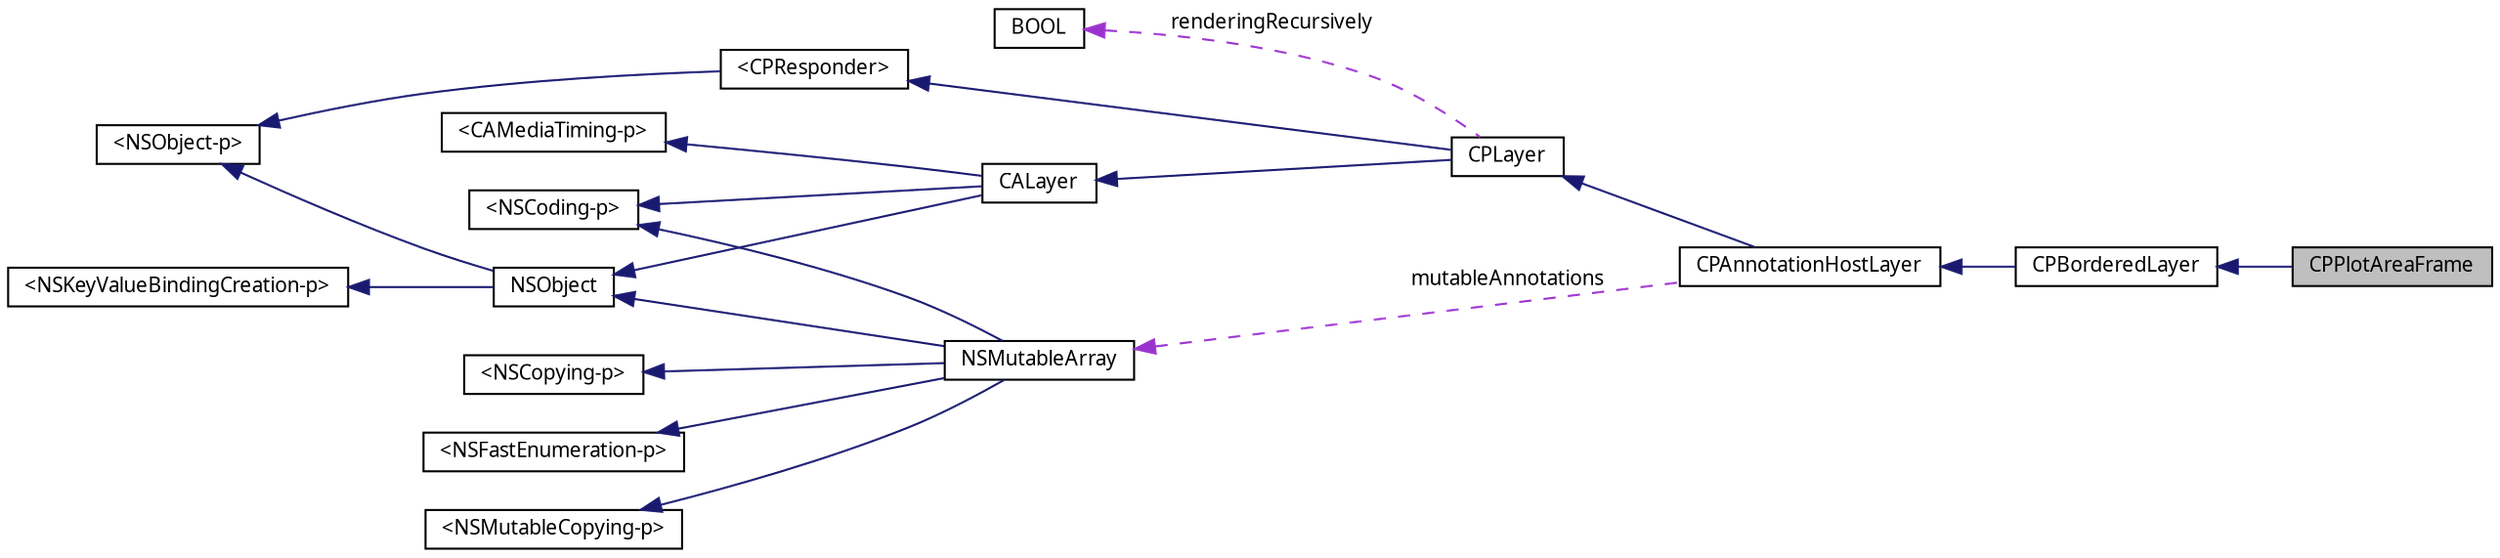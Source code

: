 digraph G
{
  bgcolor="transparent";
  edge [fontname="Lucinda Grande",fontsize="10",labelfontname="Lucinda Grande",labelfontsize="10"];
  node [fontname="Lucinda Grande",fontsize="10",shape=record];
  rankdir=LR;
  Node1 [label="CPPlotAreaFrame",height=0.2,width=0.4,color="black", fillcolor="grey75", style="filled" fontcolor="black"];
  Node2 -> Node1 [dir=back,color="midnightblue",fontsize="10",style="solid",fontname="Lucinda Grande"];
  Node2 [label="CPBorderedLayer",height=0.2,width=0.4,color="black",URL="$interface_c_p_bordered_layer.html",tooltip="A layer with rounded corners."];
  Node3 -> Node2 [dir=back,color="midnightblue",fontsize="10",style="solid",fontname="Lucinda Grande"];
  Node3 [label="CPAnnotationHostLayer",height=0.2,width=0.4,color="black",URL="$interface_c_p_annotation_host_layer.html",tooltip="An annotation host layer is a container layer for annotations."];
  Node4 -> Node3 [dir=back,color="midnightblue",fontsize="10",style="solid",fontname="Lucinda Grande"];
  Node4 [label="CPLayer",height=0.2,width=0.4,color="black",URL="$interface_c_p_layer.html",tooltip="Base class for all Core Animation layers in Core Plot."];
  Node5 -> Node4 [dir=back,color="midnightblue",fontsize="10",style="solid",fontname="Lucinda Grande"];
  Node5 [label="CALayer",height=0.2,width=0.4,color="black",URL="doxygen-cocoa-tags.xml$http://developer.apple.com/documentation/GraphicsImaging/Reference/CALayer_class/Introduction/Introduction.html"];
  Node6 -> Node5 [dir=back,color="midnightblue",fontsize="10",style="solid",fontname="Lucinda Grande"];
  Node6 [label="NSObject",height=0.2,width=0.4,color="black",URL="doxygen-cocoa-tags.xml$http://developer.apple.com/documentation/Cocoa/Reference/Foundation/Classes/NSObject_Class/Reference/Reference.html"];
  Node7 -> Node6 [dir=back,color="midnightblue",fontsize="10",style="solid",fontname="Lucinda Grande"];
  Node7 [label="\<NSObject-p\>",height=0.2,width=0.4,color="black",URL="doxygen-cocoa-tags.xml$http://developer.apple.com/documentation/Cocoa/Reference/Foundation/Protocols/NSObject_Protocol/Reference/NSObject.html"];
  Node8 -> Node6 [dir=back,color="midnightblue",fontsize="10",style="solid",fontname="Lucinda Grande"];
  Node8 [label="\<NSKeyValueBindingCreation-p\>",height=0.2,width=0.4,color="black",URL="doxygen-cocoa-tags.xml$http://developer.apple.com/documentation/Cocoa/Reference/ApplicationKit/Protocols/NSKeyValueBindingCreation_Protocol/Reference/Reference.html"];
  Node9 -> Node5 [dir=back,color="midnightblue",fontsize="10",style="solid",fontname="Lucinda Grande"];
  Node9 [label="\<NSCoding-p\>",height=0.2,width=0.4,color="black",URL="doxygen-cocoa-tags.xml$http://developer.apple.com/documentation/Cocoa/Reference/Foundation/Protocols/NSCoding_Protocol/Reference/Reference.html"];
  Node10 -> Node5 [dir=back,color="midnightblue",fontsize="10",style="solid",fontname="Lucinda Grande"];
  Node10 [label="\<CAMediaTiming-p\>",height=0.2,width=0.4,color="black",URL="doxygen-cocoa-tags.xml$http://developer.apple.com/documentation/GraphicsImaging/Reference/CAMediaTiming_protocol/Introduction/Introduction.html"];
  Node11 -> Node4 [dir=back,color="midnightblue",fontsize="10",style="solid",fontname="Lucinda Grande"];
  Node11 [label="\<CPResponder\>",height=0.2,width=0.4,color="black",URL="$protocol_c_p_responder-p.html",tooltip="The basis of all event processing in Core Plot."];
  Node7 -> Node11 [dir=back,color="midnightblue",fontsize="10",style="solid",fontname="Lucinda Grande"];
  Node12 -> Node4 [dir=back,color="darkorchid3",fontsize="10",style="dashed",label="renderingRecursively",fontname="Lucinda Grande"];
  Node12 [label="BOOL",height=0.2,width=0.4,color="black",URL="doxygen-cocoa-tags.xml$http://developer.apple.com/mac/library/documentation/Cocoa/Reference/ObjCRuntimeRef/Reference/reference.html"];
  Node13 -> Node3 [dir=back,color="darkorchid3",fontsize="10",style="dashed",label="mutableAnnotations",fontname="Lucinda Grande"];
  Node13 [label="NSMutableArray",height=0.2,width=0.4,color="black",URL="doxygen-cocoa-tags.xml$http://developer.apple.com/documentation/Cocoa/Reference/Foundation/Classes/NSMutableArray_Class/Reference/Reference.html"];
  Node6 -> Node13 [dir=back,color="midnightblue",fontsize="10",style="solid",fontname="Lucinda Grande"];
  Node9 -> Node13 [dir=back,color="midnightblue",fontsize="10",style="solid",fontname="Lucinda Grande"];
  Node14 -> Node13 [dir=back,color="midnightblue",fontsize="10",style="solid",fontname="Lucinda Grande"];
  Node14 [label="\<NSCopying-p\>",height=0.2,width=0.4,color="black",URL="doxygen-cocoa-tags.xml$http://developer.apple.com/documentation/Cocoa/Reference/Foundation/Protocols/NSCopying_Protocol/Reference/Reference.html"];
  Node15 -> Node13 [dir=back,color="midnightblue",fontsize="10",style="solid",fontname="Lucinda Grande"];
  Node15 [label="\<NSFastEnumeration-p\>",height=0.2,width=0.4,color="black",URL="doxygen-cocoa-tags.xml$http://developer.apple.com/documentation/Cocoa/Reference/NSFastEnumeration_protocol/Reference/NSFastEnumeration.html"];
  Node16 -> Node13 [dir=back,color="midnightblue",fontsize="10",style="solid",fontname="Lucinda Grande"];
  Node16 [label="\<NSMutableCopying-p\>",height=0.2,width=0.4,color="black",URL="doxygen-cocoa-tags.xml$http://developer.apple.com/documentation/Cocoa/Reference/Foundation/Protocols/NSMutableCopying_Protocol/Reference/Reference.html"];
}
